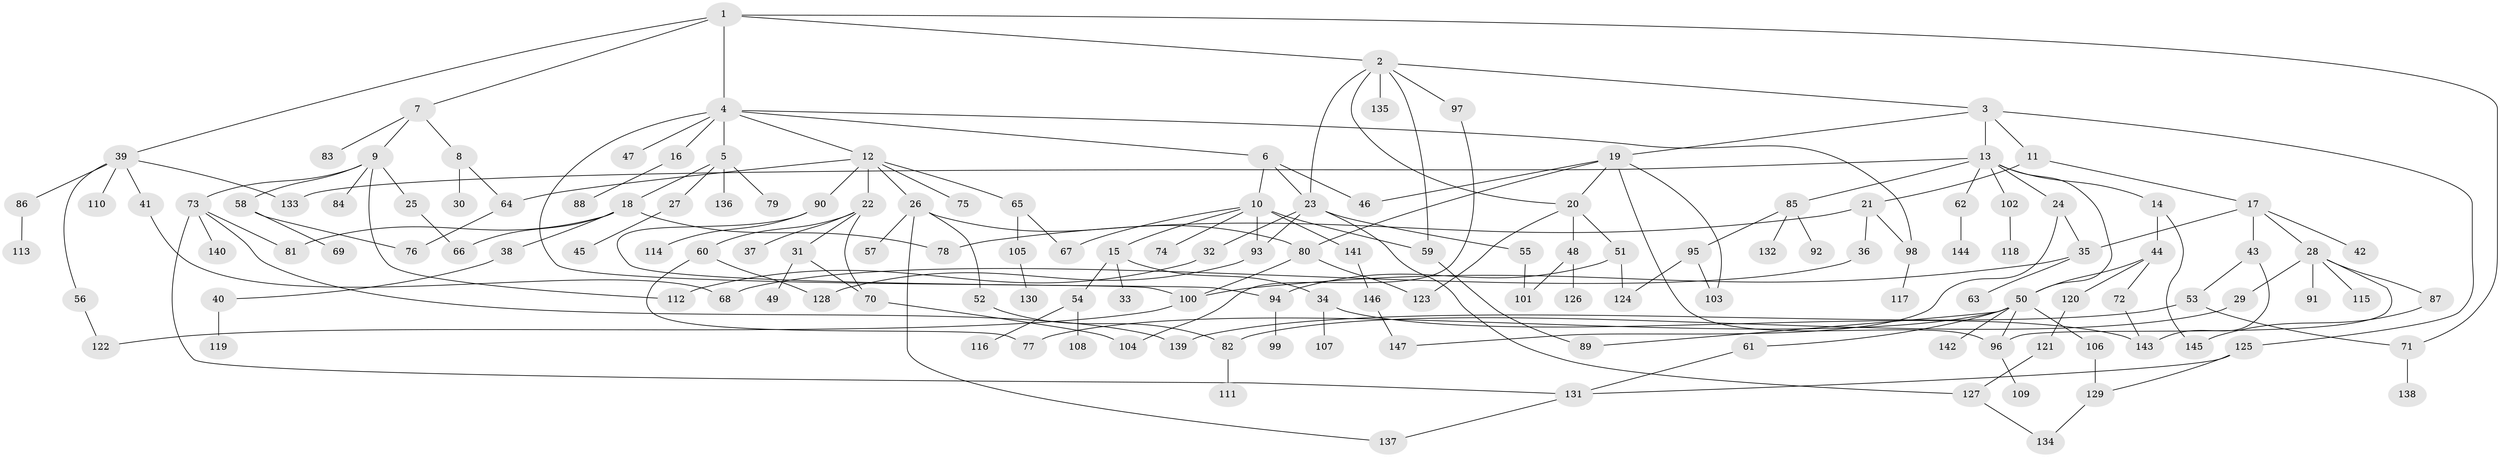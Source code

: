 // coarse degree distribution, {9: 0.00980392156862745, 7: 0.049019607843137254, 6: 0.0392156862745098, 10: 0.00980392156862745, 5: 0.10784313725490197, 4: 0.058823529411764705, 3: 0.12745098039215685, 8: 0.00980392156862745, 1: 0.3137254901960784, 2: 0.27450980392156865}
// Generated by graph-tools (version 1.1) at 2025/23/03/03/25 07:23:32]
// undirected, 147 vertices, 192 edges
graph export_dot {
graph [start="1"]
  node [color=gray90,style=filled];
  1;
  2;
  3;
  4;
  5;
  6;
  7;
  8;
  9;
  10;
  11;
  12;
  13;
  14;
  15;
  16;
  17;
  18;
  19;
  20;
  21;
  22;
  23;
  24;
  25;
  26;
  27;
  28;
  29;
  30;
  31;
  32;
  33;
  34;
  35;
  36;
  37;
  38;
  39;
  40;
  41;
  42;
  43;
  44;
  45;
  46;
  47;
  48;
  49;
  50;
  51;
  52;
  53;
  54;
  55;
  56;
  57;
  58;
  59;
  60;
  61;
  62;
  63;
  64;
  65;
  66;
  67;
  68;
  69;
  70;
  71;
  72;
  73;
  74;
  75;
  76;
  77;
  78;
  79;
  80;
  81;
  82;
  83;
  84;
  85;
  86;
  87;
  88;
  89;
  90;
  91;
  92;
  93;
  94;
  95;
  96;
  97;
  98;
  99;
  100;
  101;
  102;
  103;
  104;
  105;
  106;
  107;
  108;
  109;
  110;
  111;
  112;
  113;
  114;
  115;
  116;
  117;
  118;
  119;
  120;
  121;
  122;
  123;
  124;
  125;
  126;
  127;
  128;
  129;
  130;
  131;
  132;
  133;
  134;
  135;
  136;
  137;
  138;
  139;
  140;
  141;
  142;
  143;
  144;
  145;
  146;
  147;
  1 -- 2;
  1 -- 4;
  1 -- 7;
  1 -- 39;
  1 -- 71;
  2 -- 3;
  2 -- 20;
  2 -- 59;
  2 -- 97;
  2 -- 135;
  2 -- 23;
  3 -- 11;
  3 -- 13;
  3 -- 19;
  3 -- 125;
  4 -- 5;
  4 -- 6;
  4 -- 12;
  4 -- 16;
  4 -- 47;
  4 -- 98;
  4 -- 100;
  5 -- 18;
  5 -- 27;
  5 -- 79;
  5 -- 136;
  6 -- 10;
  6 -- 23;
  6 -- 46;
  7 -- 8;
  7 -- 9;
  7 -- 83;
  8 -- 30;
  8 -- 64;
  9 -- 25;
  9 -- 58;
  9 -- 73;
  9 -- 84;
  9 -- 112;
  10 -- 15;
  10 -- 67;
  10 -- 74;
  10 -- 93;
  10 -- 141;
  10 -- 59;
  11 -- 17;
  11 -- 21;
  12 -- 22;
  12 -- 26;
  12 -- 64;
  12 -- 65;
  12 -- 75;
  12 -- 90;
  13 -- 14;
  13 -- 24;
  13 -- 62;
  13 -- 85;
  13 -- 102;
  13 -- 133;
  13 -- 50;
  14 -- 44;
  14 -- 145;
  15 -- 33;
  15 -- 34;
  15 -- 54;
  16 -- 88;
  17 -- 28;
  17 -- 42;
  17 -- 43;
  17 -- 35;
  18 -- 38;
  18 -- 78;
  18 -- 81;
  18 -- 66;
  19 -- 46;
  19 -- 103;
  19 -- 20;
  19 -- 80;
  19 -- 96;
  20 -- 48;
  20 -- 51;
  20 -- 123;
  21 -- 36;
  21 -- 98;
  21 -- 78;
  22 -- 31;
  22 -- 37;
  22 -- 60;
  22 -- 70;
  23 -- 32;
  23 -- 55;
  23 -- 127;
  23 -- 93;
  24 -- 35;
  24 -- 147;
  25 -- 66;
  26 -- 52;
  26 -- 57;
  26 -- 80;
  26 -- 137;
  27 -- 45;
  28 -- 29;
  28 -- 87;
  28 -- 91;
  28 -- 115;
  28 -- 96;
  29 -- 82;
  31 -- 49;
  31 -- 70;
  32 -- 112;
  34 -- 107;
  34 -- 143;
  35 -- 63;
  35 -- 100;
  36 -- 68;
  38 -- 40;
  39 -- 41;
  39 -- 56;
  39 -- 86;
  39 -- 110;
  39 -- 133;
  40 -- 119;
  41 -- 68;
  43 -- 53;
  43 -- 143;
  44 -- 50;
  44 -- 72;
  44 -- 120;
  48 -- 101;
  48 -- 126;
  50 -- 61;
  50 -- 77;
  50 -- 96;
  50 -- 106;
  50 -- 142;
  50 -- 89;
  51 -- 94;
  51 -- 124;
  52 -- 82;
  53 -- 71;
  53 -- 139;
  54 -- 108;
  54 -- 116;
  55 -- 101;
  56 -- 122;
  58 -- 69;
  58 -- 76;
  59 -- 89;
  60 -- 128;
  60 -- 77;
  61 -- 131;
  62 -- 144;
  64 -- 76;
  65 -- 105;
  65 -- 67;
  70 -- 104;
  71 -- 138;
  72 -- 143;
  73 -- 81;
  73 -- 140;
  73 -- 131;
  73 -- 139;
  80 -- 123;
  80 -- 100;
  82 -- 111;
  85 -- 92;
  85 -- 95;
  85 -- 132;
  86 -- 113;
  87 -- 145;
  90 -- 114;
  90 -- 94;
  93 -- 128;
  94 -- 99;
  95 -- 124;
  95 -- 103;
  96 -- 109;
  97 -- 104;
  98 -- 117;
  100 -- 122;
  102 -- 118;
  105 -- 130;
  106 -- 129;
  120 -- 121;
  121 -- 127;
  125 -- 129;
  125 -- 131;
  127 -- 134;
  129 -- 134;
  131 -- 137;
  141 -- 146;
  146 -- 147;
}
